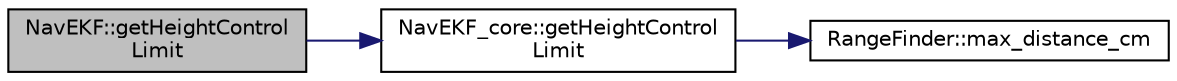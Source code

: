 digraph "NavEKF::getHeightControlLimit"
{
 // INTERACTIVE_SVG=YES
  edge [fontname="Helvetica",fontsize="10",labelfontname="Helvetica",labelfontsize="10"];
  node [fontname="Helvetica",fontsize="10",shape=record];
  rankdir="LR";
  Node1 [label="NavEKF::getHeightControl\lLimit",height=0.2,width=0.4,color="black", fillcolor="grey75", style="filled", fontcolor="black"];
  Node1 -> Node2 [color="midnightblue",fontsize="10",style="solid",fontname="Helvetica"];
  Node2 [label="NavEKF_core::getHeightControl\lLimit",height=0.2,width=0.4,color="black", fillcolor="white", style="filled",URL="$classNavEKF__core.html#accd0e9016057b568c9c537d4e815e0cf"];
  Node2 -> Node3 [color="midnightblue",fontsize="10",style="solid",fontname="Helvetica"];
  Node3 [label="RangeFinder::max_distance_cm",height=0.2,width=0.4,color="black", fillcolor="white", style="filled",URL="$classRangeFinder.html#a52afaa97928556f60fe968ee9a6ce429"];
}
